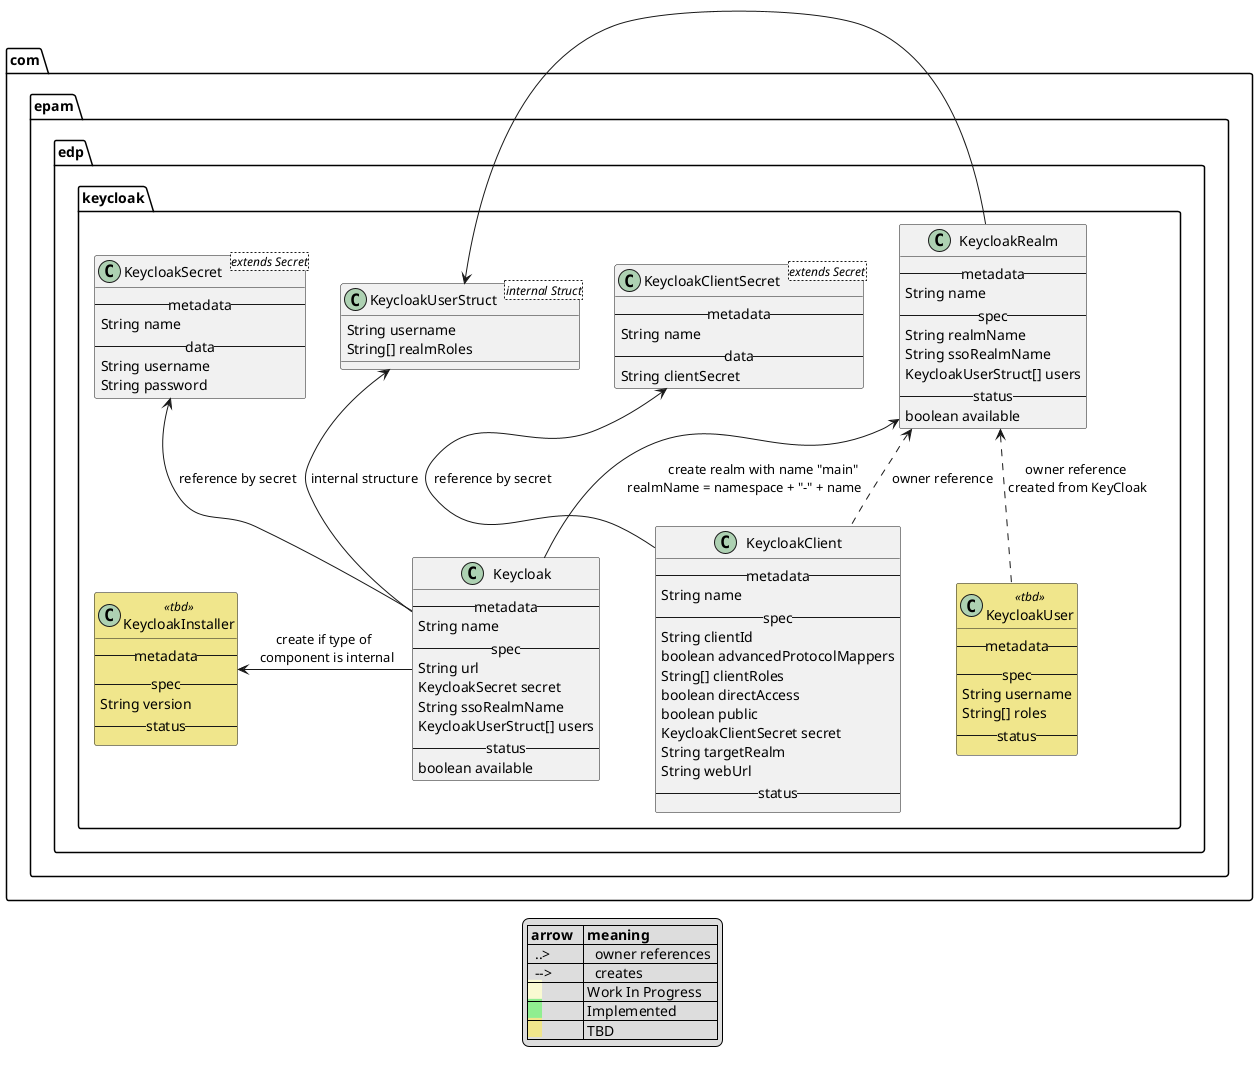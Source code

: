 @startuml
package com.epam.edp.keycloak {
  class Keycloak {
  -- metadata --
    String name
  -- spec --
    String url
    KeycloakSecret secret
    String ssoRealmName
    KeycloakUserStruct[] users
  -- status --
    boolean available
  }

  class KeycloakInstaller<<tbd>> {
  -- metadata --
  -- spec --
    String version
  -- status --
  }
  KeycloakInstaller <-r- Keycloak : create if type of \n component is internal

  class KeycloakUserStruct <internal Struct> {
      String username
      String[] realmRoles
  }
  KeycloakUserStruct <-d- Keycloak : "internal structure"

  class KeycloakSecret <extends Secret> {
  -- metadata --
    String name
  -- data --
    String username
    String password
  }
  KeycloakSecret <-d- Keycloak : "reference by secret"

  class KeycloakRealm {
  -- metadata --
    String name
  -- spec --
    String realmName
    String ssoRealmName
    KeycloakUserStruct[] users
  -- status --
    boolean available
  }
  KeycloakRealm <-d- Keycloak : "create realm with name "main" \r realmName = namespace + "-" + name"
  KeycloakUserStruct <-r- KeycloakRealm

  class KeycloakClient {
  -- metadata --
    String name
  -- spec --
    String clientId
    boolean advancedProtocolMappers
    String[] clientRoles
    boolean directAccess
    boolean public
    KeycloakClientSecret secret
    String targetRealm
    String webUrl
  -- status --
  }
  KeycloakClient .u.> KeycloakRealm : "owner reference"

  class KeycloakClientSecret <extends Secret> {
  -- metadata --
    String name
  -- data --
    String clientSecret
  }
  KeycloakClientSecret <-d- KeycloakClient : "reference by secret"

  class KeycloakUser <<tbd>> {
  -- metadata --
  -- spec --
    String username
    String[] roles
  -- status --
  }
  KeycloakUser .u.> KeycloakRealm : "owner reference \n created from KeyCloak "

}
legend
|= arrow   |= meaning|
|  ..>     |   owner references  |
|  -->     |   creates     |
|<back:LightGoldenRodYellow>    </back>| Work In Progress |
|<back:LightGreen>    </back>| Implemented |
|<back:Khaki>    </back>| TBD |
endlegend

skinparam class {
	backgroundColor<<impl>> LightGoldenRodYellow
	backgroundColor<<wip>> LightGreen
	backgroundColor<<tbd>> Khaki
}
@enduml
